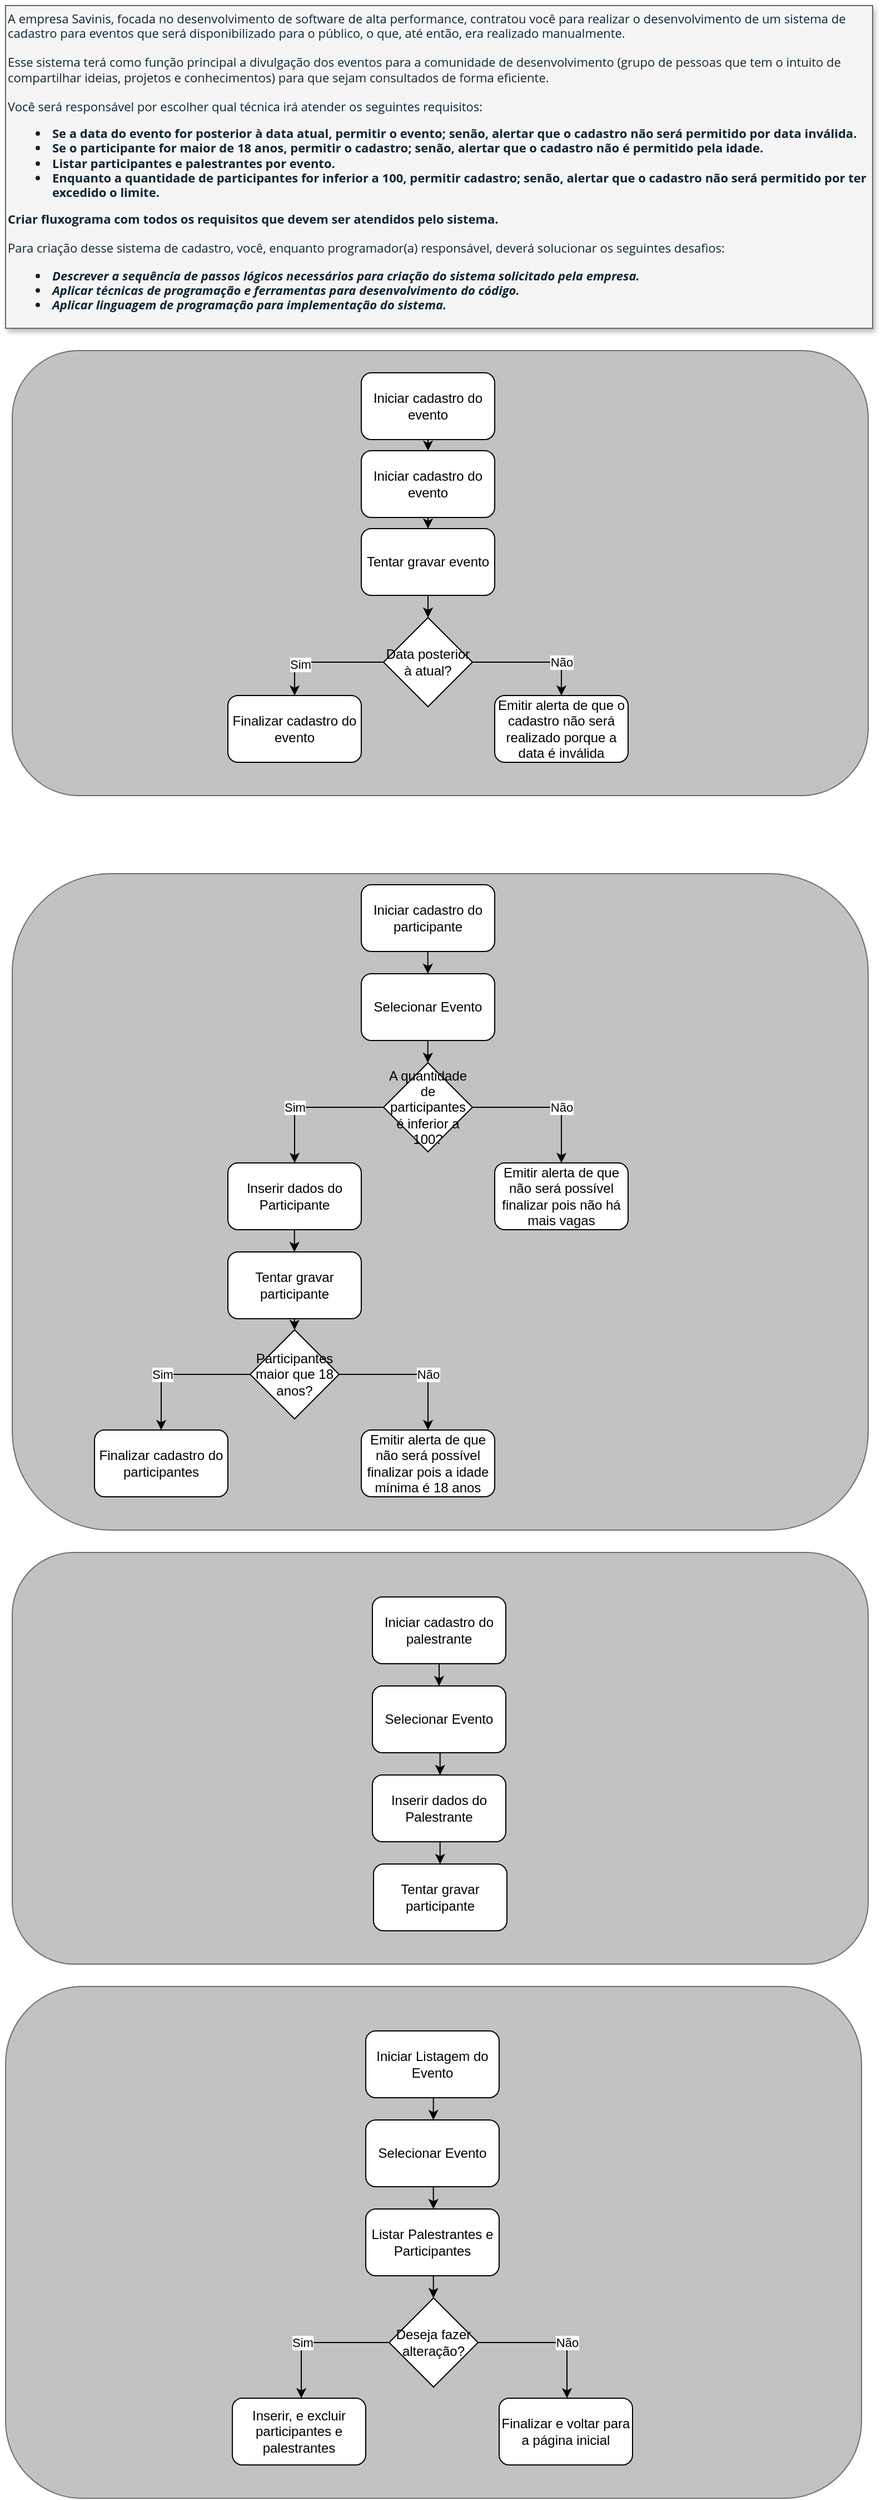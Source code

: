 <mxfile version="15.8.6" type="github">
  <diagram id="NY1AUPs4rRsYDSzFZGUB" name="Page-1">
    <mxGraphModel dx="981" dy="548" grid="1" gridSize="10" guides="1" tooltips="1" connect="1" arrows="1" fold="1" page="1" pageScale="1" pageWidth="827" pageHeight="1169" math="0" shadow="0">
      <root>
        <mxCell id="0" />
        <mxCell id="1" parent="0" />
        <mxCell id="57-doGeO_3iZ0Xec1Uku-2" value="&lt;div style=&quot;box-sizing: border-box ; color: rgb(13 , 37 , 50) ; font-family: &amp;#34;open sans hebrew&amp;#34; , &amp;#34;open sans&amp;#34; , sans-serif ; font-size: 11px&quot;&gt;&lt;font style=&quot;font-size: 11px&quot;&gt;A empresa Savinis, focada no desenvolvimento de software de alta performance, contratou você para realizar o desenvolvimento de um sistema de cadastro para eventos que será disponibilizado para o público, o que, até então, era realizado manualmente.&lt;/font&gt;&lt;/div&gt;&lt;div style=&quot;box-sizing: border-box ; color: rgb(13 , 37 , 50) ; font-family: &amp;#34;open sans hebrew&amp;#34; , &amp;#34;open sans&amp;#34; , sans-serif ; font-size: 11px&quot;&gt;&lt;font style=&quot;font-size: 11px&quot;&gt;&amp;nbsp;&lt;/font&gt;&lt;/div&gt;&lt;div style=&quot;box-sizing: border-box ; color: rgb(13 , 37 , 50) ; font-family: &amp;#34;open sans hebrew&amp;#34; , &amp;#34;open sans&amp;#34; , sans-serif ; font-size: 11px&quot;&gt;&lt;font style=&quot;font-size: 11px&quot;&gt;Esse sistema terá como função principal a divulgação dos eventos para a&amp;nbsp;comunidade de desenvolvimento (grupo de pessoas que tem o intuito de compartilhar ideias, projetos e conhecimentos) para que sejam consultados de forma eficiente.&lt;/font&gt;&lt;/div&gt;&lt;div style=&quot;box-sizing: border-box ; color: rgb(13 , 37 , 50) ; font-family: &amp;#34;open sans hebrew&amp;#34; , &amp;#34;open sans&amp;#34; , sans-serif ; font-size: 11px&quot;&gt;&lt;font style=&quot;font-size: 11px&quot;&gt;&amp;nbsp;&lt;/font&gt;&lt;/div&gt;&lt;div style=&quot;box-sizing: border-box ; color: rgb(13 , 37 , 50) ; font-family: &amp;#34;open sans hebrew&amp;#34; , &amp;#34;open sans&amp;#34; , sans-serif ; font-size: 11px&quot;&gt;&lt;font style=&quot;font-size: 11px&quot;&gt;Você será responsável por escolher qual técnica irá atender os seguintes requisitos:&lt;/font&gt;&lt;/div&gt;&lt;div style=&quot;box-sizing: border-box ; color: rgb(13 , 37 , 50) ; font-family: &amp;#34;open sans hebrew&amp;#34; , &amp;#34;open sans&amp;#34; , sans-serif ; font-size: 11px&quot;&gt;&lt;ul&gt;&lt;li&gt;&lt;span style=&quot;box-sizing: border-box ; font-weight: 700&quot;&gt;&lt;font style=&quot;font-size: 11px&quot;&gt;Se a data do evento for posterior à data atual, permitir o evento; senão, alertar que o cadastro não será permitido por data inválida.&lt;/font&gt;&lt;/span&gt;&lt;/li&gt;&lt;li&gt;&lt;font style=&quot;font-size: 11px&quot;&gt;&lt;span style=&quot;box-sizing: border-box ; font-weight: 700&quot;&gt;Se o participante for maior de 18 anos, permitir o cadastro; senão, alertar que o cadastro não é permitido pela idade.&lt;/span&gt;&lt;/font&gt;&lt;/li&gt;&lt;li&gt;&lt;font style=&quot;font-size: 11px&quot;&gt;&lt;span style=&quot;box-sizing: border-box ; font-weight: 700&quot;&gt;Listar participantes e palestrantes por evento.&lt;/span&gt;&lt;/font&gt;&lt;/li&gt;&lt;li&gt;&lt;span style=&quot;box-sizing: border-box ; font-weight: 700&quot;&gt;&lt;font style=&quot;font-size: 11px&quot;&gt;Enquanto a quantidade de participantes for inferior a 100, permitir cadastro; senão, alertar que o cadastro não será permitido por ter excedido o limite.&lt;/font&gt;&lt;/span&gt;&lt;/li&gt;&lt;/ul&gt;&lt;/div&gt;&lt;div style=&quot;box-sizing: border-box ; color: rgb(13 , 37 , 50) ; font-family: &amp;#34;open sans hebrew&amp;#34; , &amp;#34;open sans&amp;#34; , sans-serif ; font-size: 11px&quot;&gt;&lt;font style=&quot;font-size: 11px&quot;&gt;&lt;span style=&quot;box-sizing: border-box ; font-weight: 700&quot;&gt;Criar fluxograma com todos os requisitos que devem ser atendidos pelo sistema.&lt;/span&gt;&lt;/font&gt;&lt;/div&gt;&lt;div style=&quot;box-sizing: border-box ; color: rgb(13 , 37 , 50) ; font-family: &amp;#34;open sans hebrew&amp;#34; , &amp;#34;open sans&amp;#34; , sans-serif ; font-size: 11px&quot;&gt;&lt;font style=&quot;font-size: 11px&quot;&gt;&lt;br style=&quot;box-sizing: border-box&quot;&gt;Para criação desse sistema de cadastro, você, enquanto programador(a) responsável, deverá solucionar os seguintes desafios:&lt;/font&gt;&lt;/div&gt;&lt;div style=&quot;box-sizing: border-box ; color: rgb(13 , 37 , 50) ; font-family: &amp;#34;open sans hebrew&amp;#34; , &amp;#34;open sans&amp;#34; , sans-serif ; font-size: 11px&quot;&gt;&lt;ul&gt;&lt;li&gt;&lt;em style=&quot;box-sizing: border-box&quot;&gt;&lt;span style=&quot;box-sizing: border-box ; font-weight: 700&quot;&gt;&lt;font style=&quot;font-size: 11px&quot;&gt;Descrever a sequência de passos lógicos necessários para criação do sistema solicitado pela empresa.&lt;/font&gt;&lt;/span&gt;&lt;/em&gt;&lt;/li&gt;&lt;li&gt;&lt;em style=&quot;box-sizing: border-box&quot;&gt;&lt;span style=&quot;box-sizing: border-box ; font-weight: 700&quot;&gt;&lt;font style=&quot;font-size: 11px&quot;&gt;Aplicar técnicas de programação e ferramentas para desenvolvimento do código.&lt;/font&gt;&lt;/span&gt;&lt;/em&gt;&lt;/li&gt;&lt;li&gt;&lt;em style=&quot;box-sizing: border-box&quot;&gt;&lt;span style=&quot;box-sizing: border-box ; font-weight: 700&quot;&gt;&lt;font style=&quot;font-size: 11px&quot;&gt;Aplicar linguagem de programação para implementação do sistema.&lt;/font&gt;&lt;/span&gt;&lt;/em&gt;&lt;/li&gt;&lt;/ul&gt;&lt;/div&gt;" style="text;html=1;strokeColor=#666666;fillColor=#f5f5f5;align=left;verticalAlign=middle;whiteSpace=wrap;rounded=0;fontColor=#333333;shadow=1;glass=0;perimeterSpacing=10;" parent="1" vertex="1">
          <mxGeometry x="24" y="10" width="780" height="290" as="geometry" />
        </mxCell>
        <mxCell id="S1fNw_R_jR8Erq0FipqP-63" value="" style="group" vertex="1" connectable="0" parent="1">
          <mxGeometry x="24" y="1790" width="770" height="460" as="geometry" />
        </mxCell>
        <mxCell id="S1fNw_R_jR8Erq0FipqP-26" value="" style="rounded=1;whiteSpace=wrap;html=1;opacity=50;fillColor=#858585;" vertex="1" parent="S1fNw_R_jR8Erq0FipqP-63">
          <mxGeometry width="770" height="460" as="geometry" />
        </mxCell>
        <mxCell id="S1fNw_R_jR8Erq0FipqP-27" value="Iniciar Listagem do Evento" style="rounded=1;whiteSpace=wrap;html=1;" vertex="1" parent="S1fNw_R_jR8Erq0FipqP-63">
          <mxGeometry x="324" y="40" width="120" height="60" as="geometry" />
        </mxCell>
        <mxCell id="S1fNw_R_jR8Erq0FipqP-28" value="Selecionar Evento" style="rounded=1;whiteSpace=wrap;html=1;" vertex="1" parent="S1fNw_R_jR8Erq0FipqP-63">
          <mxGeometry x="324" y="120" width="120" height="60" as="geometry" />
        </mxCell>
        <mxCell id="S1fNw_R_jR8Erq0FipqP-29" value="Listar Palestrantes e Participantes" style="rounded=1;whiteSpace=wrap;html=1;" vertex="1" parent="S1fNw_R_jR8Erq0FipqP-63">
          <mxGeometry x="324" y="200" width="120" height="60" as="geometry" />
        </mxCell>
        <mxCell id="S1fNw_R_jR8Erq0FipqP-30" value="Inserir, e excluir participantes e palestrantes" style="rounded=1;whiteSpace=wrap;html=1;" vertex="1" parent="S1fNw_R_jR8Erq0FipqP-63">
          <mxGeometry x="204" y="370" width="120" height="60" as="geometry" />
        </mxCell>
        <mxCell id="S1fNw_R_jR8Erq0FipqP-31" value="Deseja fazer alteração?" style="rhombus;whiteSpace=wrap;html=1;" vertex="1" parent="S1fNw_R_jR8Erq0FipqP-63">
          <mxGeometry x="345" y="280" width="80" height="80" as="geometry" />
        </mxCell>
        <mxCell id="S1fNw_R_jR8Erq0FipqP-32" value="Finalizar e voltar para a página inicial" style="rounded=1;whiteSpace=wrap;html=1;" vertex="1" parent="S1fNw_R_jR8Erq0FipqP-63">
          <mxGeometry x="444" y="370" width="120" height="60" as="geometry" />
        </mxCell>
        <mxCell id="S1fNw_R_jR8Erq0FipqP-49" value="" style="endArrow=classic;html=1;rounded=0;exitX=0.5;exitY=1;exitDx=0;exitDy=0;entryX=0.5;entryY=0;entryDx=0;entryDy=0;" edge="1" parent="S1fNw_R_jR8Erq0FipqP-63">
          <mxGeometry width="50" height="50" relative="1" as="geometry">
            <mxPoint x="384.86" y="100" as="sourcePoint" />
            <mxPoint x="384.86" y="120" as="targetPoint" />
          </mxGeometry>
        </mxCell>
        <mxCell id="S1fNw_R_jR8Erq0FipqP-50" value="" style="endArrow=classic;html=1;rounded=0;exitX=0.5;exitY=1;exitDx=0;exitDy=0;entryX=0.5;entryY=0;entryDx=0;entryDy=0;" edge="1" parent="S1fNw_R_jR8Erq0FipqP-63">
          <mxGeometry width="50" height="50" relative="1" as="geometry">
            <mxPoint x="384.86" y="180" as="sourcePoint" />
            <mxPoint x="384.86" y="200" as="targetPoint" />
          </mxGeometry>
        </mxCell>
        <mxCell id="S1fNw_R_jR8Erq0FipqP-51" value="" style="endArrow=classic;html=1;rounded=0;exitX=0.5;exitY=1;exitDx=0;exitDy=0;entryX=0.5;entryY=0;entryDx=0;entryDy=0;" edge="1" parent="S1fNw_R_jR8Erq0FipqP-63">
          <mxGeometry width="50" height="50" relative="1" as="geometry">
            <mxPoint x="384.86" y="260" as="sourcePoint" />
            <mxPoint x="384.86" y="280" as="targetPoint" />
          </mxGeometry>
        </mxCell>
        <mxCell id="S1fNw_R_jR8Erq0FipqP-52" value="" style="endArrow=classic;html=1;rounded=0;exitX=0;exitY=0.5;exitDx=0;exitDy=0;entryX=0.5;entryY=0;entryDx=0;entryDy=0;" edge="1" parent="S1fNw_R_jR8Erq0FipqP-63">
          <mxGeometry width="50" height="50" relative="1" as="geometry">
            <mxPoint x="346" y="320" as="sourcePoint" />
            <mxPoint x="266" y="370" as="targetPoint" />
            <Array as="points">
              <mxPoint x="266" y="320" />
            </Array>
          </mxGeometry>
        </mxCell>
        <mxCell id="S1fNw_R_jR8Erq0FipqP-54" value="Sim" style="edgeLabel;html=1;align=center;verticalAlign=middle;resizable=0;points=[];" vertex="1" connectable="0" parent="S1fNw_R_jR8Erq0FipqP-52">
          <mxGeometry x="0.086" y="1" relative="1" as="geometry">
            <mxPoint x="-9" y="-1" as="offset" />
          </mxGeometry>
        </mxCell>
        <mxCell id="S1fNw_R_jR8Erq0FipqP-53" value="" style="endArrow=classic;html=1;rounded=0;exitX=1;exitY=0.5;exitDx=0;exitDy=0;entryX=0.5;entryY=0;entryDx=0;entryDy=0;" edge="1" parent="S1fNw_R_jR8Erq0FipqP-63">
          <mxGeometry width="50" height="50" relative="1" as="geometry">
            <mxPoint x="425" y="320" as="sourcePoint" />
            <mxPoint x="505" y="370" as="targetPoint" />
            <Array as="points">
              <mxPoint x="505" y="320" />
            </Array>
          </mxGeometry>
        </mxCell>
        <mxCell id="S1fNw_R_jR8Erq0FipqP-55" value="Não" style="edgeLabel;html=1;align=center;verticalAlign=middle;resizable=0;points=[];" vertex="1" connectable="0" parent="S1fNw_R_jR8Erq0FipqP-53">
          <mxGeometry x="-0.04" y="-1" relative="1" as="geometry">
            <mxPoint x="17" y="-1" as="offset" />
          </mxGeometry>
        </mxCell>
        <mxCell id="S1fNw_R_jR8Erq0FipqP-64" value="" style="group" vertex="1" connectable="0" parent="1">
          <mxGeometry x="30" y="1400" width="770" height="370" as="geometry" />
        </mxCell>
        <mxCell id="S1fNw_R_jR8Erq0FipqP-25" value="" style="rounded=1;whiteSpace=wrap;html=1;opacity=50;fillColor=#858585;" vertex="1" parent="S1fNw_R_jR8Erq0FipqP-64">
          <mxGeometry width="770" height="370" as="geometry" />
        </mxCell>
        <mxCell id="S1fNw_R_jR8Erq0FipqP-19" value="Iniciar cadastro do palestrante" style="rounded=1;whiteSpace=wrap;html=1;" vertex="1" parent="S1fNw_R_jR8Erq0FipqP-64">
          <mxGeometry x="324" y="40" width="120" height="60" as="geometry" />
        </mxCell>
        <mxCell id="S1fNw_R_jR8Erq0FipqP-20" value="Selecionar Evento" style="rounded=1;whiteSpace=wrap;html=1;" vertex="1" parent="S1fNw_R_jR8Erq0FipqP-64">
          <mxGeometry x="324" y="120" width="120" height="60" as="geometry" />
        </mxCell>
        <mxCell id="S1fNw_R_jR8Erq0FipqP-23" value="Inserir dados do Palestrante" style="rounded=1;whiteSpace=wrap;html=1;" vertex="1" parent="S1fNw_R_jR8Erq0FipqP-64">
          <mxGeometry x="324" y="200" width="120" height="60" as="geometry" />
        </mxCell>
        <mxCell id="S1fNw_R_jR8Erq0FipqP-24" value="Tentar gravar participante" style="rounded=1;whiteSpace=wrap;html=1;" vertex="1" parent="S1fNw_R_jR8Erq0FipqP-64">
          <mxGeometry x="325" y="280" width="120" height="60" as="geometry" />
        </mxCell>
        <mxCell id="S1fNw_R_jR8Erq0FipqP-46" value="" style="endArrow=classic;html=1;rounded=0;exitX=0.5;exitY=1;exitDx=0;exitDy=0;entryX=0.5;entryY=0;entryDx=0;entryDy=0;" edge="1" parent="S1fNw_R_jR8Erq0FipqP-64" source="S1fNw_R_jR8Erq0FipqP-19" target="S1fNw_R_jR8Erq0FipqP-20">
          <mxGeometry width="50" height="50" relative="1" as="geometry">
            <mxPoint x="383" y="100" as="sourcePoint" />
            <mxPoint x="383.14" y="110" as="targetPoint" />
          </mxGeometry>
        </mxCell>
        <mxCell id="S1fNw_R_jR8Erq0FipqP-47" value="" style="endArrow=classic;html=1;rounded=0;exitX=0.5;exitY=1;exitDx=0;exitDy=0;entryX=0.5;entryY=0;entryDx=0;entryDy=0;" edge="1" parent="S1fNw_R_jR8Erq0FipqP-64">
          <mxGeometry width="50" height="50" relative="1" as="geometry">
            <mxPoint x="384.86" y="180" as="sourcePoint" />
            <mxPoint x="384.86" y="200" as="targetPoint" />
          </mxGeometry>
        </mxCell>
        <mxCell id="S1fNw_R_jR8Erq0FipqP-48" value="" style="endArrow=classic;html=1;rounded=0;exitX=0.5;exitY=1;exitDx=0;exitDy=0;entryX=0.5;entryY=0;entryDx=0;entryDy=0;" edge="1" parent="S1fNw_R_jR8Erq0FipqP-64">
          <mxGeometry width="50" height="50" relative="1" as="geometry">
            <mxPoint x="384.86" y="260" as="sourcePoint" />
            <mxPoint x="384.86" y="280" as="targetPoint" />
          </mxGeometry>
        </mxCell>
        <mxCell id="S1fNw_R_jR8Erq0FipqP-65" value="" style="group" vertex="1" connectable="0" parent="1">
          <mxGeometry x="30" y="790" width="770" height="590" as="geometry" />
        </mxCell>
        <mxCell id="S1fNw_R_jR8Erq0FipqP-17" value="" style="rounded=1;whiteSpace=wrap;html=1;opacity=50;fillColor=#858585;" vertex="1" parent="S1fNw_R_jR8Erq0FipqP-65">
          <mxGeometry width="770" height="590" as="geometry" />
        </mxCell>
        <mxCell id="S1fNw_R_jR8Erq0FipqP-4" value="Iniciar cadastro do participante" style="rounded=1;whiteSpace=wrap;html=1;" vertex="1" parent="S1fNw_R_jR8Erq0FipqP-65">
          <mxGeometry x="314" y="10" width="120" height="60" as="geometry" />
        </mxCell>
        <mxCell id="S1fNw_R_jR8Erq0FipqP-5" value="Participantes maior que 18 anos?" style="rhombus;whiteSpace=wrap;html=1;" vertex="1" parent="S1fNw_R_jR8Erq0FipqP-65">
          <mxGeometry x="214" y="410" width="80" height="80" as="geometry" />
        </mxCell>
        <mxCell id="S1fNw_R_jR8Erq0FipqP-6" value="Finalizar cadastro do participantes" style="rounded=1;whiteSpace=wrap;html=1;" vertex="1" parent="S1fNw_R_jR8Erq0FipqP-65">
          <mxGeometry x="74" y="500" width="120" height="60" as="geometry" />
        </mxCell>
        <mxCell id="S1fNw_R_jR8Erq0FipqP-7" value="Selecionar Evento" style="rounded=1;whiteSpace=wrap;html=1;" vertex="1" parent="S1fNw_R_jR8Erq0FipqP-65">
          <mxGeometry x="314" y="90" width="120" height="60" as="geometry" />
        </mxCell>
        <mxCell id="S1fNw_R_jR8Erq0FipqP-8" value="Inserir dados do Participante" style="rounded=1;whiteSpace=wrap;html=1;" vertex="1" parent="S1fNw_R_jR8Erq0FipqP-65">
          <mxGeometry x="194" y="260" width="120" height="60" as="geometry" />
        </mxCell>
        <mxCell id="S1fNw_R_jR8Erq0FipqP-10" value="Tentar gravar participante" style="rounded=1;whiteSpace=wrap;html=1;" vertex="1" parent="S1fNw_R_jR8Erq0FipqP-65">
          <mxGeometry x="194" y="340" width="120" height="60" as="geometry" />
        </mxCell>
        <mxCell id="S1fNw_R_jR8Erq0FipqP-14" value="Emitir alerta de que não será possível finalizar pois a idade mínima é 18 anos" style="rounded=1;whiteSpace=wrap;html=1;" vertex="1" parent="S1fNw_R_jR8Erq0FipqP-65">
          <mxGeometry x="314" y="500" width="120" height="60" as="geometry" />
        </mxCell>
        <mxCell id="S1fNw_R_jR8Erq0FipqP-15" value="A quantidade de participantes é inferior a 100?" style="rhombus;whiteSpace=wrap;html=1;" vertex="1" parent="S1fNw_R_jR8Erq0FipqP-65">
          <mxGeometry x="334" y="170" width="80" height="80" as="geometry" />
        </mxCell>
        <mxCell id="S1fNw_R_jR8Erq0FipqP-16" value="Emitir alerta de que não será possível finalizar pois não há mais vagas" style="rounded=1;whiteSpace=wrap;html=1;" vertex="1" parent="S1fNw_R_jR8Erq0FipqP-65">
          <mxGeometry x="434" y="260" width="120" height="60" as="geometry" />
        </mxCell>
        <mxCell id="S1fNw_R_jR8Erq0FipqP-38" value="" style="endArrow=classic;html=1;rounded=0;exitX=0.5;exitY=1;exitDx=0;exitDy=0;entryX=0.5;entryY=0;entryDx=0;entryDy=0;" edge="1" parent="S1fNw_R_jR8Erq0FipqP-65">
          <mxGeometry width="50" height="50" relative="1" as="geometry">
            <mxPoint x="373.86" y="70" as="sourcePoint" />
            <mxPoint x="373.86" y="90" as="targetPoint" />
          </mxGeometry>
        </mxCell>
        <mxCell id="S1fNw_R_jR8Erq0FipqP-39" value="" style="endArrow=classic;html=1;rounded=0;exitX=0.5;exitY=1;exitDx=0;exitDy=0;entryX=0.5;entryY=0;entryDx=0;entryDy=0;" edge="1" parent="S1fNw_R_jR8Erq0FipqP-65">
          <mxGeometry width="50" height="50" relative="1" as="geometry">
            <mxPoint x="373.86" y="150" as="sourcePoint" />
            <mxPoint x="373.86" y="170" as="targetPoint" />
          </mxGeometry>
        </mxCell>
        <mxCell id="S1fNw_R_jR8Erq0FipqP-40" value="" style="endArrow=classic;html=1;rounded=0;exitX=0;exitY=0.5;exitDx=0;exitDy=0;entryX=0.5;entryY=0;entryDx=0;entryDy=0;" edge="1" parent="S1fNw_R_jR8Erq0FipqP-65" target="S1fNw_R_jR8Erq0FipqP-8">
          <mxGeometry width="50" height="50" relative="1" as="geometry">
            <mxPoint x="334" y="210" as="sourcePoint" />
            <mxPoint x="254" y="240" as="targetPoint" />
            <Array as="points">
              <mxPoint x="254" y="210" />
            </Array>
          </mxGeometry>
        </mxCell>
        <mxCell id="S1fNw_R_jR8Erq0FipqP-58" value="Sim" style="edgeLabel;html=1;align=center;verticalAlign=middle;resizable=0;points=[];" vertex="1" connectable="0" parent="S1fNw_R_jR8Erq0FipqP-40">
          <mxGeometry x="-0.332" relative="1" as="geometry">
            <mxPoint x="-37" as="offset" />
          </mxGeometry>
        </mxCell>
        <mxCell id="S1fNw_R_jR8Erq0FipqP-41" value="" style="endArrow=classic;html=1;rounded=0;exitX=1;exitY=0.5;exitDx=0;exitDy=0;entryX=0.5;entryY=0;entryDx=0;entryDy=0;" edge="1" parent="S1fNw_R_jR8Erq0FipqP-65" target="S1fNw_R_jR8Erq0FipqP-16">
          <mxGeometry width="50" height="50" relative="1" as="geometry">
            <mxPoint x="414" y="210" as="sourcePoint" />
            <mxPoint x="494" y="240" as="targetPoint" />
            <Array as="points">
              <mxPoint x="494" y="210" />
            </Array>
          </mxGeometry>
        </mxCell>
        <mxCell id="S1fNw_R_jR8Erq0FipqP-59" value="Não" style="edgeLabel;html=1;align=center;verticalAlign=middle;resizable=0;points=[];" vertex="1" connectable="0" parent="S1fNw_R_jR8Erq0FipqP-41">
          <mxGeometry x="-0.301" y="-1" relative="1" as="geometry">
            <mxPoint x="34" y="-1" as="offset" />
          </mxGeometry>
        </mxCell>
        <mxCell id="S1fNw_R_jR8Erq0FipqP-42" value="" style="endArrow=classic;html=1;rounded=0;exitX=0.5;exitY=1;exitDx=0;exitDy=0;entryX=0.5;entryY=0;entryDx=0;entryDy=0;" edge="1" parent="S1fNw_R_jR8Erq0FipqP-65">
          <mxGeometry width="50" height="50" relative="1" as="geometry">
            <mxPoint x="253.86" y="320" as="sourcePoint" />
            <mxPoint x="253.86" y="340" as="targetPoint" />
          </mxGeometry>
        </mxCell>
        <mxCell id="S1fNw_R_jR8Erq0FipqP-43" value="" style="endArrow=classic;html=1;rounded=0;exitX=0.5;exitY=1;exitDx=0;exitDy=0;" edge="1" parent="S1fNw_R_jR8Erq0FipqP-65">
          <mxGeometry width="50" height="50" relative="1" as="geometry">
            <mxPoint x="253.86" y="400" as="sourcePoint" />
            <mxPoint x="254" y="410" as="targetPoint" />
          </mxGeometry>
        </mxCell>
        <mxCell id="S1fNw_R_jR8Erq0FipqP-44" value="" style="endArrow=classic;html=1;rounded=0;exitX=0;exitY=0.5;exitDx=0;exitDy=0;entryX=0.5;entryY=0;entryDx=0;entryDy=0;" edge="1" parent="S1fNw_R_jR8Erq0FipqP-65">
          <mxGeometry width="50" height="50" relative="1" as="geometry">
            <mxPoint x="214" y="450" as="sourcePoint" />
            <mxPoint x="134" y="500" as="targetPoint" />
            <Array as="points">
              <mxPoint x="134" y="450" />
            </Array>
          </mxGeometry>
        </mxCell>
        <mxCell id="S1fNw_R_jR8Erq0FipqP-57" value="Sim" style="edgeLabel;html=1;align=center;verticalAlign=middle;resizable=0;points=[];" vertex="1" connectable="0" parent="S1fNw_R_jR8Erq0FipqP-44">
          <mxGeometry x="-0.114" y="1" relative="1" as="geometry">
            <mxPoint x="-22" y="-1" as="offset" />
          </mxGeometry>
        </mxCell>
        <mxCell id="S1fNw_R_jR8Erq0FipqP-45" value="" style="endArrow=classic;html=1;rounded=0;exitX=1;exitY=0.5;exitDx=0;exitDy=0;entryX=0.5;entryY=0;entryDx=0;entryDy=0;" edge="1" parent="S1fNw_R_jR8Erq0FipqP-65">
          <mxGeometry width="50" height="50" relative="1" as="geometry">
            <mxPoint x="294" y="450" as="sourcePoint" />
            <mxPoint x="374" y="500" as="targetPoint" />
            <Array as="points">
              <mxPoint x="374" y="450" />
            </Array>
          </mxGeometry>
        </mxCell>
        <mxCell id="S1fNw_R_jR8Erq0FipqP-56" value="Não" style="edgeLabel;html=1;align=center;verticalAlign=middle;resizable=0;points=[];" vertex="1" connectable="0" parent="S1fNw_R_jR8Erq0FipqP-45">
          <mxGeometry x="-0.45" y="1" relative="1" as="geometry">
            <mxPoint x="44" y="1" as="offset" />
          </mxGeometry>
        </mxCell>
        <mxCell id="S1fNw_R_jR8Erq0FipqP-66" value="" style="group" vertex="1" connectable="0" parent="1">
          <mxGeometry x="30" y="320" width="770" height="400" as="geometry" />
        </mxCell>
        <mxCell id="S1fNw_R_jR8Erq0FipqP-13" value="" style="rounded=1;whiteSpace=wrap;html=1;opacity=50;fillColor=#858585;" vertex="1" parent="S1fNw_R_jR8Erq0FipqP-66">
          <mxGeometry width="770" height="400" as="geometry" />
        </mxCell>
        <mxCell id="57-doGeO_3iZ0Xec1Uku-1" value="Iniciar cadastro do evento" style="rounded=1;whiteSpace=wrap;html=1;" parent="S1fNw_R_jR8Erq0FipqP-66" vertex="1">
          <mxGeometry x="314" y="20" width="120" height="60" as="geometry" />
        </mxCell>
        <mxCell id="S1fNw_R_jR8Erq0FipqP-1" value="Data posterior à atual?" style="rhombus;whiteSpace=wrap;html=1;" vertex="1" parent="S1fNw_R_jR8Erq0FipqP-66">
          <mxGeometry x="334" y="240" width="80" height="80" as="geometry" />
        </mxCell>
        <mxCell id="S1fNw_R_jR8Erq0FipqP-2" value="Finalizar cadastro do evento" style="rounded=1;whiteSpace=wrap;html=1;" vertex="1" parent="S1fNw_R_jR8Erq0FipqP-66">
          <mxGeometry x="194" y="310" width="120" height="60" as="geometry" />
        </mxCell>
        <mxCell id="S1fNw_R_jR8Erq0FipqP-3" value="Emitir alerta de que o cadastro não será realizado porque a data é inválida" style="rounded=1;whiteSpace=wrap;html=1;" vertex="1" parent="S1fNw_R_jR8Erq0FipqP-66">
          <mxGeometry x="434" y="310" width="120" height="60" as="geometry" />
        </mxCell>
        <mxCell id="S1fNw_R_jR8Erq0FipqP-11" value="Iniciar cadastro do evento" style="rounded=1;whiteSpace=wrap;html=1;" vertex="1" parent="S1fNw_R_jR8Erq0FipqP-66">
          <mxGeometry x="314" y="90" width="120" height="60" as="geometry" />
        </mxCell>
        <mxCell id="S1fNw_R_jR8Erq0FipqP-12" value="Tentar gravar evento" style="rounded=1;whiteSpace=wrap;html=1;" vertex="1" parent="S1fNw_R_jR8Erq0FipqP-66">
          <mxGeometry x="314" y="160" width="120" height="60" as="geometry" />
        </mxCell>
        <mxCell id="S1fNw_R_jR8Erq0FipqP-33" value="" style="endArrow=classic;html=1;rounded=0;exitX=0.5;exitY=1;exitDx=0;exitDy=0;" edge="1" parent="S1fNw_R_jR8Erq0FipqP-66" source="57-doGeO_3iZ0Xec1Uku-1" target="S1fNw_R_jR8Erq0FipqP-11">
          <mxGeometry width="50" height="50" relative="1" as="geometry">
            <mxPoint x="360" y="210" as="sourcePoint" />
            <mxPoint x="410" y="160" as="targetPoint" />
          </mxGeometry>
        </mxCell>
        <mxCell id="S1fNw_R_jR8Erq0FipqP-34" value="" style="endArrow=classic;html=1;rounded=0;exitX=0.5;exitY=1;exitDx=0;exitDy=0;entryX=0.5;entryY=0;entryDx=0;entryDy=0;" edge="1" parent="S1fNw_R_jR8Erq0FipqP-66" source="S1fNw_R_jR8Erq0FipqP-11" target="S1fNw_R_jR8Erq0FipqP-12">
          <mxGeometry width="50" height="50" relative="1" as="geometry">
            <mxPoint x="384" y="90" as="sourcePoint" />
            <mxPoint x="384" y="100" as="targetPoint" />
          </mxGeometry>
        </mxCell>
        <mxCell id="S1fNw_R_jR8Erq0FipqP-35" value="" style="endArrow=classic;html=1;rounded=0;exitX=0.5;exitY=1;exitDx=0;exitDy=0;entryX=0.5;entryY=0;entryDx=0;entryDy=0;" edge="1" parent="S1fNw_R_jR8Erq0FipqP-66" source="S1fNw_R_jR8Erq0FipqP-12" target="S1fNw_R_jR8Erq0FipqP-1">
          <mxGeometry width="50" height="50" relative="1" as="geometry">
            <mxPoint x="384" y="160" as="sourcePoint" />
            <mxPoint x="384" y="170" as="targetPoint" />
          </mxGeometry>
        </mxCell>
        <mxCell id="S1fNw_R_jR8Erq0FipqP-36" value="" style="endArrow=classic;html=1;rounded=0;exitX=0;exitY=0.5;exitDx=0;exitDy=0;entryX=0.5;entryY=0;entryDx=0;entryDy=0;" edge="1" parent="S1fNw_R_jR8Erq0FipqP-66" source="S1fNw_R_jR8Erq0FipqP-1" target="S1fNw_R_jR8Erq0FipqP-2">
          <mxGeometry width="50" height="50" relative="1" as="geometry">
            <mxPoint x="380" y="300" as="sourcePoint" />
            <mxPoint x="430" y="250" as="targetPoint" />
            <Array as="points">
              <mxPoint x="254" y="280" />
            </Array>
          </mxGeometry>
        </mxCell>
        <mxCell id="S1fNw_R_jR8Erq0FipqP-62" value="Sim" style="edgeLabel;html=1;align=center;verticalAlign=middle;resizable=0;points=[];" vertex="1" connectable="0" parent="S1fNw_R_jR8Erq0FipqP-36">
          <mxGeometry x="0.376" y="2" relative="1" as="geometry">
            <mxPoint as="offset" />
          </mxGeometry>
        </mxCell>
        <mxCell id="S1fNw_R_jR8Erq0FipqP-37" value="" style="endArrow=classic;html=1;rounded=0;exitX=1;exitY=0.5;exitDx=0;exitDy=0;entryX=0.5;entryY=0;entryDx=0;entryDy=0;" edge="1" parent="S1fNw_R_jR8Erq0FipqP-66" source="S1fNw_R_jR8Erq0FipqP-1" target="S1fNw_R_jR8Erq0FipqP-3">
          <mxGeometry width="50" height="50" relative="1" as="geometry">
            <mxPoint x="344" y="290" as="sourcePoint" />
            <mxPoint x="264" y="320" as="targetPoint" />
            <Array as="points">
              <mxPoint x="494" y="280" />
            </Array>
          </mxGeometry>
        </mxCell>
        <mxCell id="S1fNw_R_jR8Erq0FipqP-60" value="Não" style="edgeLabel;html=1;align=center;verticalAlign=middle;resizable=0;points=[];" vertex="1" connectable="0" parent="S1fNw_R_jR8Erq0FipqP-37">
          <mxGeometry x="-0.174" relative="1" as="geometry">
            <mxPoint x="34" as="offset" />
          </mxGeometry>
        </mxCell>
      </root>
    </mxGraphModel>
  </diagram>
</mxfile>
